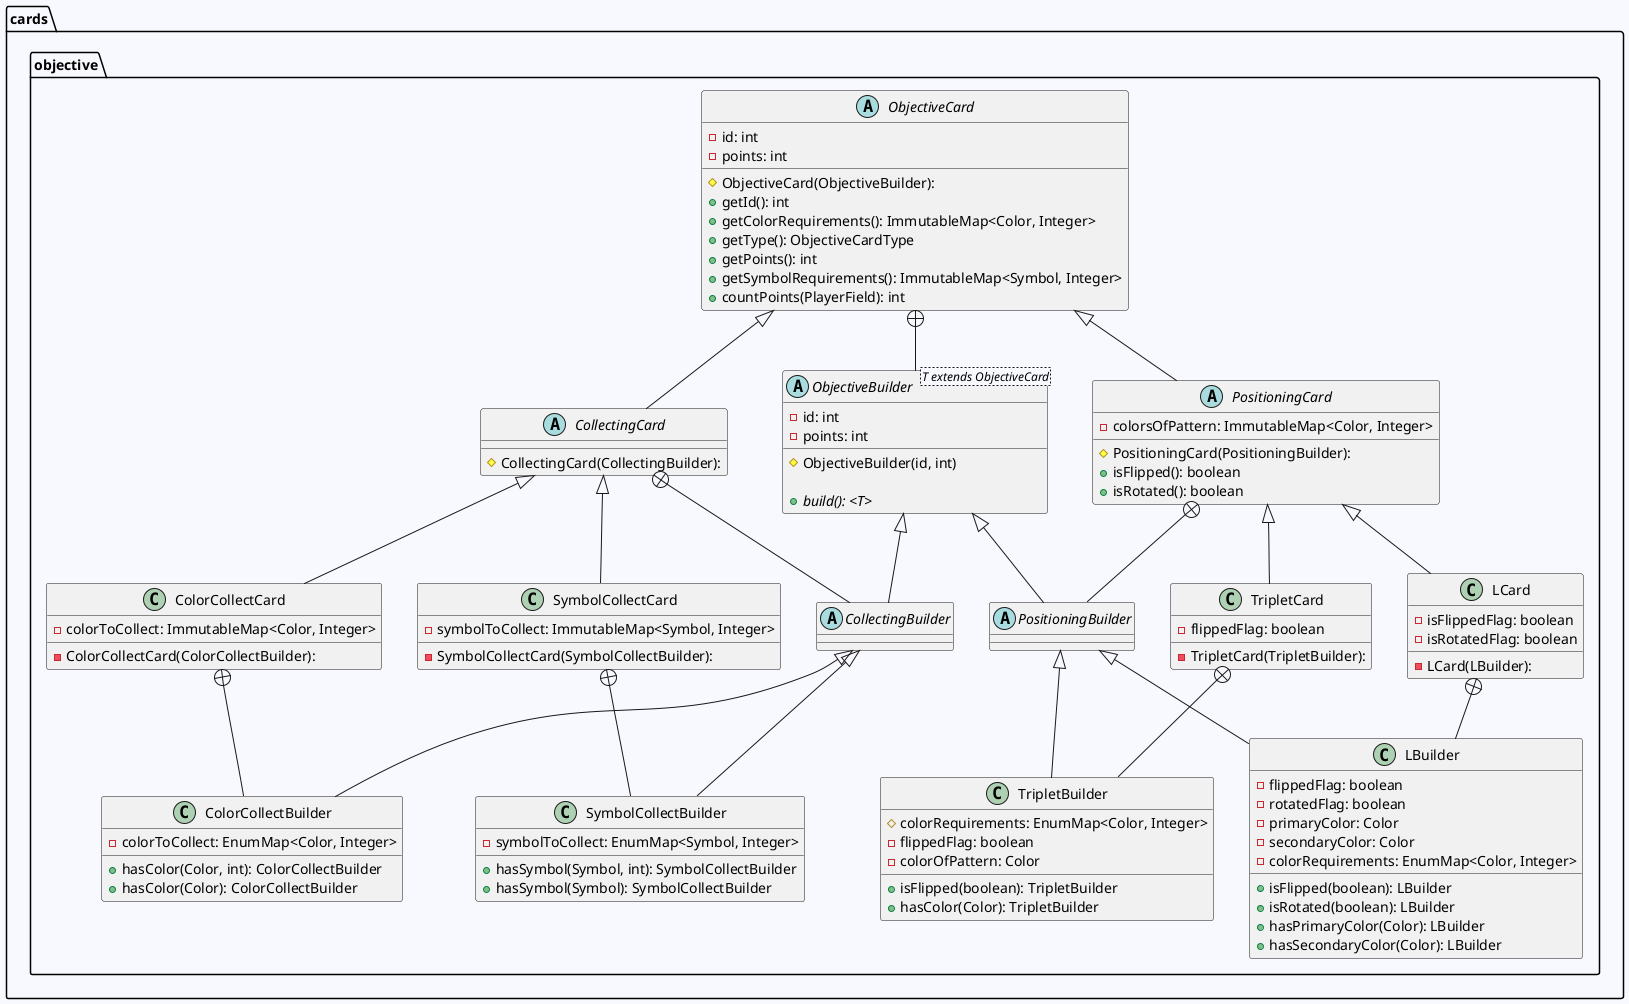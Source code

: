@startuml ObjectiveCardUML

skinparam BackgroundColor ghostwhite

package cards.objective{
    abstract class ObjectiveCard {
      # ObjectiveCard(ObjectiveBuilder):
      - id: int
      - points: int
      + getId(): int
      + getColorRequirements(): ImmutableMap<Color, Integer>
      + getType(): ObjectiveCardType
      + getPoints(): int
      + getSymbolRequirements(): ImmutableMap<Symbol, Integer>
      + countPoints(PlayerField): int
    }

    abstract class CollectingCard extends ObjectiveCard{
      # CollectingCard(CollectingBuilder):
    }
    abstract class PositioningCard extends ObjectiveCard{
      # PositioningCard(PositioningBuilder):
      - colorsOfPattern: ImmutableMap<Color, Integer>
      + isFlipped(): boolean
      + isRotated(): boolean
    }

    class ColorCollectCard extends CollectingCard{
      - ColorCollectCard(ColorCollectBuilder):
      - colorToCollect: ImmutableMap<Color, Integer>
    }
    class SymbolCollectCard extends CollectingCard{
      - SymbolCollectCard(SymbolCollectBuilder):
      - symbolToCollect: ImmutableMap<Symbol, Integer>
    }

    class TripletCard extends PositioningCard{
      - TripletCard(TripletBuilder):
      - flippedFlag: boolean
    }
    class LCard extends PositioningCard{
      - LCard(LBuilder):
      - isFlippedFlag: boolean
      - isRotatedFlag: boolean
    }

    abstract class ObjectiveBuilder <T extends ObjectiveCard> {
        - id: int
        - points: int
        # ObjectiveBuilder(id, int)

        + {abstract} build(): <T>
    }

    abstract class CollectingBuilder extends ObjectiveBuilder{

    }

    abstract class PositioningBuilder extends ObjectiveBuilder{

    }

    class ColorCollectBuilder extends CollectingBuilder{
        - colorToCollect: EnumMap<Color, Integer>
        + hasColor(Color, int): ColorCollectBuilder
        + hasColor(Color): ColorCollectBuilder
    }

    class SymbolCollectBuilder extends CollectingBuilder{
        - symbolToCollect: EnumMap<Symbol, Integer>

        + hasSymbol(Symbol, int): SymbolCollectBuilder
        + hasSymbol(Symbol): SymbolCollectBuilder
    }

    class TripletBuilder extends PositioningBuilder{
        # colorRequirements: EnumMap<Color, Integer>
        - flippedFlag: boolean
        - colorOfPattern: Color

        + isFlipped(boolean): TripletBuilder
        + hasColor(Color): TripletBuilder
    }

    class LBuilder extends PositioningBuilder{
        - flippedFlag: boolean
        - rotatedFlag: boolean
        - primaryColor: Color
        - secondaryColor: Color
        - colorRequirements: EnumMap<Color, Integer>

        + isFlipped(boolean): LBuilder
        + isRotated(boolean): LBuilder
        + hasPrimaryColor(Color): LBuilder
        + hasSecondaryColor(Color): LBuilder
    }

    ObjectiveCard +-- ObjectiveBuilder
    CollectingCard +-- CollectingBuilder
    PositioningCard +-- PositioningBuilder
    ColorCollectCard +-- ColorCollectBuilder
    SymbolCollectCard +-- SymbolCollectBuilder
    TripletCard +-- TripletBuilder
    LCard +-- LBuilder

}

@enduml